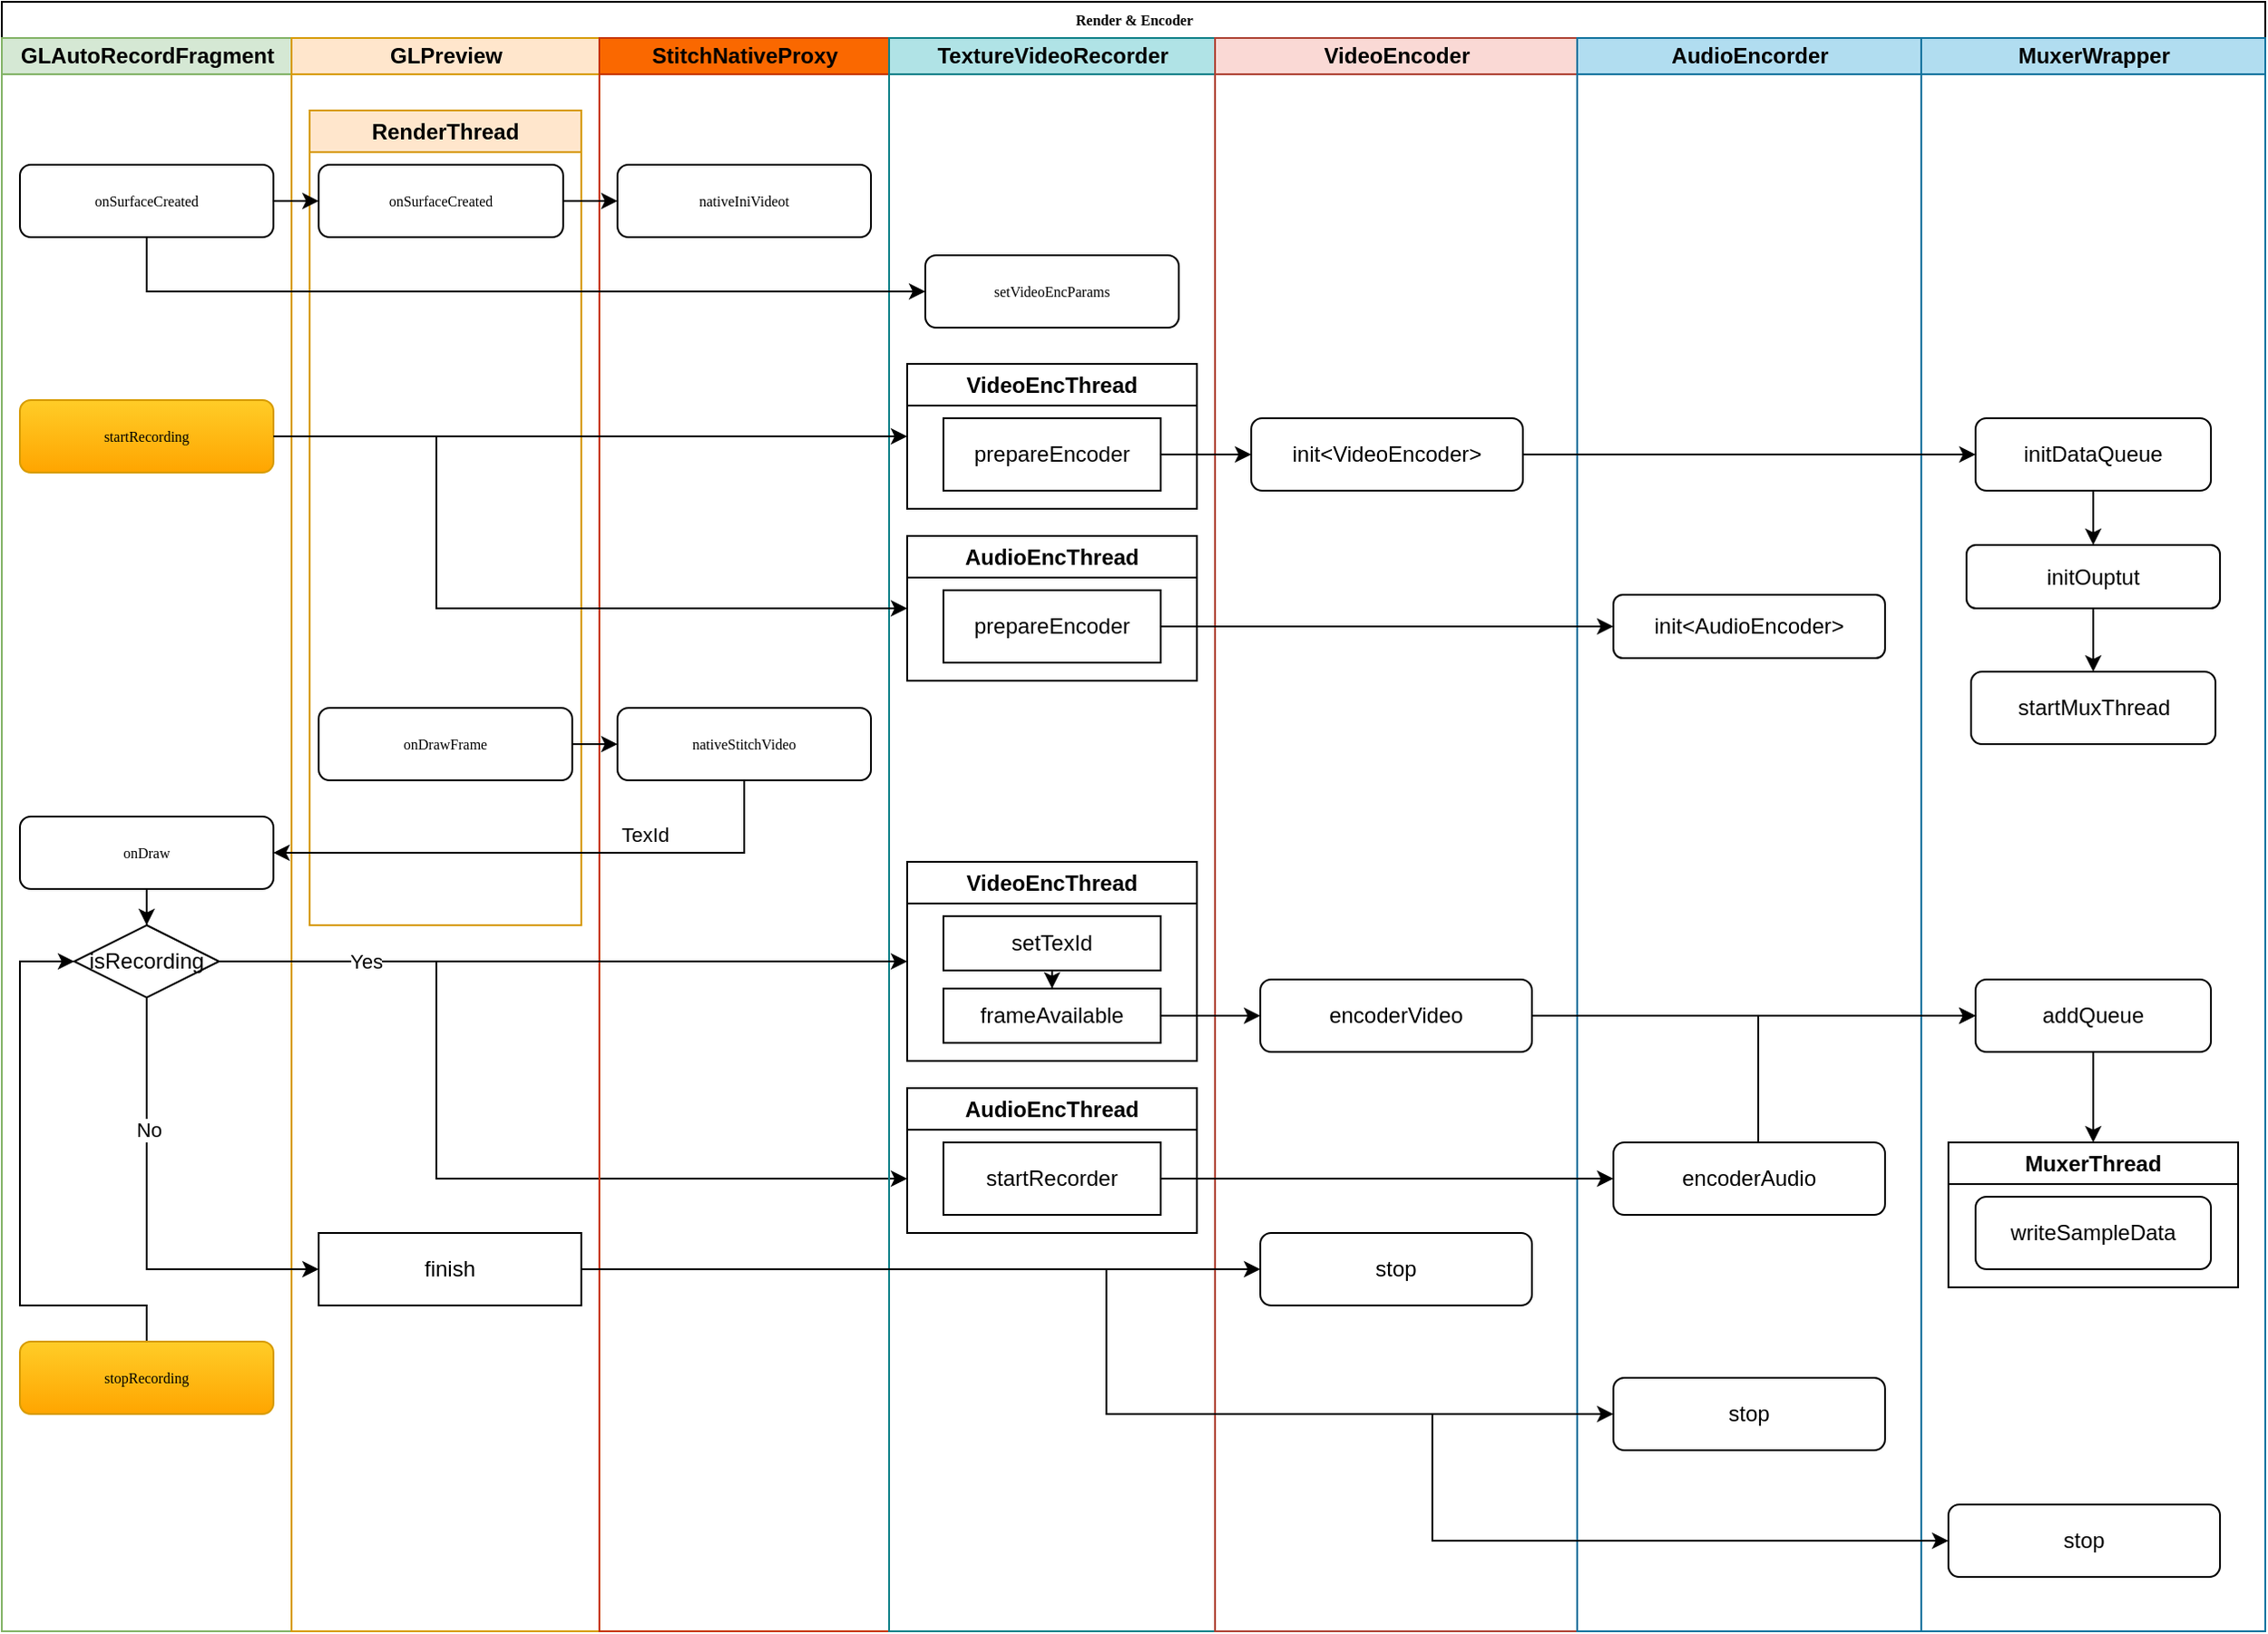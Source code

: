 <mxfile version="21.2.1" type="github">
  <diagram name="Page-1" id="74e2e168-ea6b-b213-b513-2b3c1d86103e">
    <mxGraphModel dx="1041" dy="629" grid="1" gridSize="10" guides="1" tooltips="1" connect="1" arrows="1" fold="1" page="1" pageScale="1" pageWidth="1100" pageHeight="850" background="none" math="0" shadow="0">
      <root>
        <mxCell id="0" />
        <mxCell id="1" parent="0" />
        <mxCell id="77e6c97f196da883-1" value="Render &amp;amp; Encoder" style="swimlane;html=1;childLayout=stackLayout;startSize=20;rounded=0;shadow=0;labelBackgroundColor=none;strokeWidth=1;fontFamily=Verdana;fontSize=8;align=center;" parent="1" vertex="1">
          <mxGeometry x="60" y="50" width="1250" height="900" as="geometry" />
        </mxCell>
        <mxCell id="77e6c97f196da883-2" value="GLAutoRecordFragment" style="swimlane;html=1;startSize=20;fillColor=#d5e8d4;strokeColor=#82b366;" parent="77e6c97f196da883-1" vertex="1">
          <mxGeometry y="20" width="160" height="880" as="geometry" />
        </mxCell>
        <mxCell id="bkTRhVgPfacqsqEbZmdu-5" value="onSurfaceCreated" style="rounded=1;whiteSpace=wrap;html=1;shadow=0;labelBackgroundColor=none;strokeWidth=1;fontFamily=Verdana;fontSize=8;align=center;" parent="77e6c97f196da883-2" vertex="1">
          <mxGeometry x="10" y="70" width="140" height="40" as="geometry" />
        </mxCell>
        <mxCell id="zp5Qo14pw51d7T9lpBWM-46" style="edgeStyle=orthogonalEdgeStyle;rounded=0;orthogonalLoop=1;jettySize=auto;html=1;entryX=0.5;entryY=0;entryDx=0;entryDy=0;" edge="1" parent="77e6c97f196da883-2" source="zp5Qo14pw51d7T9lpBWM-17" target="zp5Qo14pw51d7T9lpBWM-45">
          <mxGeometry relative="1" as="geometry" />
        </mxCell>
        <mxCell id="zp5Qo14pw51d7T9lpBWM-17" value="onDraw" style="rounded=1;whiteSpace=wrap;html=1;shadow=0;labelBackgroundColor=none;strokeWidth=1;fontFamily=Verdana;fontSize=8;align=center;" vertex="1" parent="77e6c97f196da883-2">
          <mxGeometry x="10" y="430" width="140" height="40" as="geometry" />
        </mxCell>
        <mxCell id="zp5Qo14pw51d7T9lpBWM-31" value="startRecording" style="rounded=1;whiteSpace=wrap;html=1;shadow=0;labelBackgroundColor=none;strokeWidth=1;fontFamily=Verdana;fontSize=8;align=center;fillColor=#ffcd28;gradientColor=#ffa500;strokeColor=#d79b00;" vertex="1" parent="77e6c97f196da883-2">
          <mxGeometry x="10" y="200" width="140" height="40" as="geometry" />
        </mxCell>
        <mxCell id="zp5Qo14pw51d7T9lpBWM-71" style="edgeStyle=orthogonalEdgeStyle;rounded=0;orthogonalLoop=1;jettySize=auto;html=1;" edge="1" parent="77e6c97f196da883-2" source="zp5Qo14pw51d7T9lpBWM-45">
          <mxGeometry relative="1" as="geometry">
            <mxPoint x="500" y="630" as="targetPoint" />
            <Array as="points">
              <mxPoint x="240" y="510" />
              <mxPoint x="240" y="630" />
            </Array>
          </mxGeometry>
        </mxCell>
        <mxCell id="zp5Qo14pw51d7T9lpBWM-45" value="isRecording" style="rhombus;whiteSpace=wrap;html=1;" vertex="1" parent="77e6c97f196da883-2">
          <mxGeometry x="40" y="490" width="80" height="40" as="geometry" />
        </mxCell>
        <mxCell id="zp5Qo14pw51d7T9lpBWM-94" style="edgeStyle=orthogonalEdgeStyle;rounded=0;orthogonalLoop=1;jettySize=auto;html=1;entryX=0;entryY=0.5;entryDx=0;entryDy=0;" edge="1" parent="77e6c97f196da883-2" source="zp5Qo14pw51d7T9lpBWM-90" target="zp5Qo14pw51d7T9lpBWM-45">
          <mxGeometry relative="1" as="geometry">
            <Array as="points">
              <mxPoint x="80" y="700" />
              <mxPoint x="10" y="700" />
              <mxPoint x="10" y="510" />
            </Array>
          </mxGeometry>
        </mxCell>
        <mxCell id="zp5Qo14pw51d7T9lpBWM-90" value="stopRecording" style="rounded=1;whiteSpace=wrap;html=1;shadow=0;labelBackgroundColor=none;strokeWidth=1;fontFamily=Verdana;fontSize=8;align=center;fillColor=#ffcd28;gradientColor=#ffa500;strokeColor=#d79b00;" vertex="1" parent="77e6c97f196da883-2">
          <mxGeometry x="10" y="720" width="140" height="40" as="geometry" />
        </mxCell>
        <mxCell id="77e6c97f196da883-3" value="GLPreview" style="swimlane;html=1;startSize=20;fillColor=#ffe6cc;strokeColor=#d79b00;" parent="77e6c97f196da883-1" vertex="1">
          <mxGeometry x="160" y="20" width="170" height="880" as="geometry" />
        </mxCell>
        <mxCell id="bkTRhVgPfacqsqEbZmdu-4" value="RenderThread" style="swimlane;whiteSpace=wrap;html=1;fillColor=#ffe6cc;strokeColor=#d79b00;" parent="77e6c97f196da883-3" vertex="1">
          <mxGeometry x="10" y="40" width="150" height="450" as="geometry" />
        </mxCell>
        <mxCell id="bkTRhVgPfacqsqEbZmdu-3" value="onSurfaceCreated" style="rounded=1;whiteSpace=wrap;html=1;shadow=0;labelBackgroundColor=none;strokeWidth=1;fontFamily=Verdana;fontSize=8;align=center;" parent="bkTRhVgPfacqsqEbZmdu-4" vertex="1">
          <mxGeometry x="5" y="30" width="135" height="40" as="geometry" />
        </mxCell>
        <mxCell id="bkTRhVgPfacqsqEbZmdu-13" value="onDrawFrame" style="rounded=1;whiteSpace=wrap;html=1;shadow=0;labelBackgroundColor=none;strokeWidth=1;fontFamily=Verdana;fontSize=8;align=center;" parent="bkTRhVgPfacqsqEbZmdu-4" vertex="1">
          <mxGeometry x="5" y="330" width="140" height="40" as="geometry" />
        </mxCell>
        <mxCell id="zp5Qo14pw51d7T9lpBWM-48" value="finish" style="rounded=0;whiteSpace=wrap;html=1;" vertex="1" parent="77e6c97f196da883-3">
          <mxGeometry x="15" y="660" width="145" height="40" as="geometry" />
        </mxCell>
        <mxCell id="77e6c97f196da883-4" value="StitchNativeProxy" style="swimlane;html=1;startSize=20;fillColor=#fa6800;strokeColor=#C73500;fontColor=#000000;" parent="77e6c97f196da883-1" vertex="1">
          <mxGeometry x="330" y="20" width="160" height="880" as="geometry" />
        </mxCell>
        <mxCell id="bkTRhVgPfacqsqEbZmdu-14" value="nativeIniVideot" style="rounded=1;whiteSpace=wrap;html=1;shadow=0;labelBackgroundColor=none;strokeWidth=1;fontFamily=Verdana;fontSize=8;align=center;" parent="77e6c97f196da883-4" vertex="1">
          <mxGeometry x="10" y="70" width="140" height="40" as="geometry" />
        </mxCell>
        <mxCell id="zp5Qo14pw51d7T9lpBWM-10" value="nativeStitchVideo" style="rounded=1;whiteSpace=wrap;html=1;shadow=0;labelBackgroundColor=none;strokeWidth=1;fontFamily=Verdana;fontSize=8;align=center;" vertex="1" parent="77e6c97f196da883-4">
          <mxGeometry x="10" y="370" width="140" height="40" as="geometry" />
        </mxCell>
        <mxCell id="77e6c97f196da883-5" value="TextureVideoRecorder" style="swimlane;html=1;startSize=20;fillColor=#b0e3e6;strokeColor=#0e8088;" parent="77e6c97f196da883-1" vertex="1">
          <mxGeometry x="490" y="20" width="180" height="880" as="geometry" />
        </mxCell>
        <mxCell id="bkTRhVgPfacqsqEbZmdu-10" value="setVideoEncParams" style="rounded=1;whiteSpace=wrap;html=1;shadow=0;labelBackgroundColor=none;strokeWidth=1;fontFamily=Verdana;fontSize=8;align=center;" parent="77e6c97f196da883-5" vertex="1">
          <mxGeometry x="20" y="120" width="140" height="40" as="geometry" />
        </mxCell>
        <mxCell id="zp5Qo14pw51d7T9lpBWM-35" value="VideoEncThread" style="swimlane;whiteSpace=wrap;html=1;" vertex="1" parent="77e6c97f196da883-5">
          <mxGeometry x="10" y="180" width="160" height="80" as="geometry" />
        </mxCell>
        <mxCell id="zp5Qo14pw51d7T9lpBWM-36" value="prepareEncoder" style="whiteSpace=wrap;html=1;" vertex="1" parent="zp5Qo14pw51d7T9lpBWM-35">
          <mxGeometry x="20" y="30" width="120" height="40" as="geometry" />
        </mxCell>
        <mxCell id="zp5Qo14pw51d7T9lpBWM-50" value="VideoEncThread" style="swimlane;whiteSpace=wrap;html=1;" vertex="1" parent="77e6c97f196da883-5">
          <mxGeometry x="10" y="455" width="160" height="110" as="geometry" />
        </mxCell>
        <mxCell id="zp5Qo14pw51d7T9lpBWM-56" style="edgeStyle=orthogonalEdgeStyle;rounded=0;orthogonalLoop=1;jettySize=auto;html=1;entryX=0.5;entryY=0;entryDx=0;entryDy=0;" edge="1" parent="zp5Qo14pw51d7T9lpBWM-50" source="zp5Qo14pw51d7T9lpBWM-51" target="zp5Qo14pw51d7T9lpBWM-52">
          <mxGeometry relative="1" as="geometry" />
        </mxCell>
        <mxCell id="zp5Qo14pw51d7T9lpBWM-51" value="setTexId" style="whiteSpace=wrap;html=1;" vertex="1" parent="zp5Qo14pw51d7T9lpBWM-50">
          <mxGeometry x="20" y="30" width="120" height="30" as="geometry" />
        </mxCell>
        <mxCell id="zp5Qo14pw51d7T9lpBWM-52" value="frameAvailable" style="whiteSpace=wrap;html=1;" vertex="1" parent="zp5Qo14pw51d7T9lpBWM-50">
          <mxGeometry x="20" y="70" width="120" height="30" as="geometry" />
        </mxCell>
        <mxCell id="zp5Qo14pw51d7T9lpBWM-62" value="AudioEncThread" style="swimlane;whiteSpace=wrap;html=1;" vertex="1" parent="77e6c97f196da883-5">
          <mxGeometry x="10" y="275" width="160" height="80" as="geometry" />
        </mxCell>
        <mxCell id="zp5Qo14pw51d7T9lpBWM-63" value="prepareEncoder" style="whiteSpace=wrap;html=1;" vertex="1" parent="zp5Qo14pw51d7T9lpBWM-62">
          <mxGeometry x="20" y="30" width="120" height="40" as="geometry" />
        </mxCell>
        <mxCell id="zp5Qo14pw51d7T9lpBWM-68" value="AudioEncThread" style="swimlane;whiteSpace=wrap;html=1;" vertex="1" parent="77e6c97f196da883-5">
          <mxGeometry x="10" y="580" width="160" height="80" as="geometry" />
        </mxCell>
        <mxCell id="zp5Qo14pw51d7T9lpBWM-69" value="startRecorder" style="whiteSpace=wrap;html=1;" vertex="1" parent="zp5Qo14pw51d7T9lpBWM-68">
          <mxGeometry x="20" y="30" width="120" height="40" as="geometry" />
        </mxCell>
        <mxCell id="77e6c97f196da883-6" value="VideoEncoder" style="swimlane;html=1;startSize=20;fillColor=#fad9d5;strokeColor=#ae4132;" parent="77e6c97f196da883-1" vertex="1">
          <mxGeometry x="670" y="20" width="200" height="880" as="geometry" />
        </mxCell>
        <mxCell id="zp5Qo14pw51d7T9lpBWM-38" value="init&amp;lt;VideoEncoder&amp;gt;" style="rounded=1;whiteSpace=wrap;html=1;" vertex="1" parent="77e6c97f196da883-6">
          <mxGeometry x="20" y="210" width="150" height="40" as="geometry" />
        </mxCell>
        <mxCell id="zp5Qo14pw51d7T9lpBWM-57" value="encoderVideo" style="rounded=1;whiteSpace=wrap;html=1;" vertex="1" parent="77e6c97f196da883-6">
          <mxGeometry x="25" y="520" width="150" height="40" as="geometry" />
        </mxCell>
        <mxCell id="zp5Qo14pw51d7T9lpBWM-97" value="stop" style="rounded=1;whiteSpace=wrap;html=1;" vertex="1" parent="77e6c97f196da883-6">
          <mxGeometry x="25" y="660" width="150" height="40" as="geometry" />
        </mxCell>
        <mxCell id="bkTRhVgPfacqsqEbZmdu-6" value="" style="edgeStyle=orthogonalEdgeStyle;rounded=0;orthogonalLoop=1;jettySize=auto;html=1;" parent="77e6c97f196da883-1" source="bkTRhVgPfacqsqEbZmdu-5" target="bkTRhVgPfacqsqEbZmdu-3" edge="1">
          <mxGeometry relative="1" as="geometry" />
        </mxCell>
        <mxCell id="bkTRhVgPfacqsqEbZmdu-11" style="edgeStyle=orthogonalEdgeStyle;rounded=0;orthogonalLoop=1;jettySize=auto;html=1;entryX=0;entryY=0.5;entryDx=0;entryDy=0;" parent="77e6c97f196da883-1" source="bkTRhVgPfacqsqEbZmdu-5" target="bkTRhVgPfacqsqEbZmdu-10" edge="1">
          <mxGeometry relative="1" as="geometry">
            <Array as="points">
              <mxPoint x="80" y="160" />
            </Array>
          </mxGeometry>
        </mxCell>
        <mxCell id="bkTRhVgPfacqsqEbZmdu-15" value="" style="edgeStyle=orthogonalEdgeStyle;rounded=0;orthogonalLoop=1;jettySize=auto;html=1;" parent="77e6c97f196da883-1" source="bkTRhVgPfacqsqEbZmdu-3" target="bkTRhVgPfacqsqEbZmdu-14" edge="1">
          <mxGeometry relative="1" as="geometry" />
        </mxCell>
        <mxCell id="zp5Qo14pw51d7T9lpBWM-11" style="edgeStyle=orthogonalEdgeStyle;rounded=0;orthogonalLoop=1;jettySize=auto;html=1;entryX=0;entryY=0.5;entryDx=0;entryDy=0;" edge="1" parent="77e6c97f196da883-1" source="bkTRhVgPfacqsqEbZmdu-13" target="zp5Qo14pw51d7T9lpBWM-10">
          <mxGeometry relative="1" as="geometry" />
        </mxCell>
        <mxCell id="77e6c97f196da883-7" value="AudioEncorder" style="swimlane;html=1;startSize=20;fillColor=#b1ddf0;strokeColor=#10739e;" parent="77e6c97f196da883-1" vertex="1">
          <mxGeometry x="870" y="20" width="190" height="880" as="geometry" />
        </mxCell>
        <mxCell id="zp5Qo14pw51d7T9lpBWM-59" value="init&amp;lt;AudioEncoder&amp;gt;" style="rounded=1;whiteSpace=wrap;html=1;" vertex="1" parent="77e6c97f196da883-7">
          <mxGeometry x="20" y="307.5" width="150" height="35" as="geometry" />
        </mxCell>
        <mxCell id="zp5Qo14pw51d7T9lpBWM-72" value="encoderAudio" style="rounded=1;whiteSpace=wrap;html=1;" vertex="1" parent="77e6c97f196da883-7">
          <mxGeometry x="20" y="610" width="150" height="40" as="geometry" />
        </mxCell>
        <mxCell id="zp5Qo14pw51d7T9lpBWM-98" value="stop" style="rounded=1;whiteSpace=wrap;html=1;" vertex="1" parent="77e6c97f196da883-7">
          <mxGeometry x="20" y="740" width="150" height="40" as="geometry" />
        </mxCell>
        <mxCell id="zp5Qo14pw51d7T9lpBWM-33" value="MuxerWrapper" style="swimlane;html=1;startSize=20;fillColor=#b1ddf0;strokeColor=#10739e;" vertex="1" parent="77e6c97f196da883-1">
          <mxGeometry x="1060" y="20" width="190" height="880" as="geometry" />
        </mxCell>
        <mxCell id="zp5Qo14pw51d7T9lpBWM-79" style="edgeStyle=orthogonalEdgeStyle;rounded=0;orthogonalLoop=1;jettySize=auto;html=1;entryX=0.5;entryY=0;entryDx=0;entryDy=0;" edge="1" parent="zp5Qo14pw51d7T9lpBWM-33" source="zp5Qo14pw51d7T9lpBWM-75" target="zp5Qo14pw51d7T9lpBWM-77">
          <mxGeometry relative="1" as="geometry" />
        </mxCell>
        <mxCell id="zp5Qo14pw51d7T9lpBWM-75" value="initDataQueue" style="rounded=1;whiteSpace=wrap;html=1;" vertex="1" parent="zp5Qo14pw51d7T9lpBWM-33">
          <mxGeometry x="30" y="210" width="130" height="40" as="geometry" />
        </mxCell>
        <mxCell id="zp5Qo14pw51d7T9lpBWM-85" style="edgeStyle=orthogonalEdgeStyle;rounded=0;orthogonalLoop=1;jettySize=auto;html=1;entryX=0.5;entryY=0;entryDx=0;entryDy=0;" edge="1" parent="zp5Qo14pw51d7T9lpBWM-33" source="zp5Qo14pw51d7T9lpBWM-76" target="zp5Qo14pw51d7T9lpBWM-84">
          <mxGeometry relative="1" as="geometry" />
        </mxCell>
        <mxCell id="zp5Qo14pw51d7T9lpBWM-76" value="addQueue" style="rounded=1;whiteSpace=wrap;html=1;" vertex="1" parent="zp5Qo14pw51d7T9lpBWM-33">
          <mxGeometry x="30" y="520" width="130" height="40" as="geometry" />
        </mxCell>
        <mxCell id="zp5Qo14pw51d7T9lpBWM-87" value="" style="edgeStyle=orthogonalEdgeStyle;rounded=0;orthogonalLoop=1;jettySize=auto;html=1;" edge="1" parent="zp5Qo14pw51d7T9lpBWM-33" source="zp5Qo14pw51d7T9lpBWM-77" target="zp5Qo14pw51d7T9lpBWM-86">
          <mxGeometry relative="1" as="geometry" />
        </mxCell>
        <mxCell id="zp5Qo14pw51d7T9lpBWM-77" value="initOuptut" style="rounded=1;whiteSpace=wrap;html=1;" vertex="1" parent="zp5Qo14pw51d7T9lpBWM-33">
          <mxGeometry x="25" y="280" width="140" height="35" as="geometry" />
        </mxCell>
        <mxCell id="zp5Qo14pw51d7T9lpBWM-84" value="MuxerThread" style="swimlane;whiteSpace=wrap;html=1;" vertex="1" parent="zp5Qo14pw51d7T9lpBWM-33">
          <mxGeometry x="15" y="610" width="160" height="80" as="geometry" />
        </mxCell>
        <mxCell id="zp5Qo14pw51d7T9lpBWM-82" value="writeSampleData" style="rounded=1;whiteSpace=wrap;html=1;" vertex="1" parent="zp5Qo14pw51d7T9lpBWM-84">
          <mxGeometry x="15" y="30" width="130" height="40" as="geometry" />
        </mxCell>
        <mxCell id="zp5Qo14pw51d7T9lpBWM-86" value="startMuxThread" style="whiteSpace=wrap;html=1;rounded=1;" vertex="1" parent="zp5Qo14pw51d7T9lpBWM-33">
          <mxGeometry x="27.5" y="350" width="135" height="40" as="geometry" />
        </mxCell>
        <mxCell id="zp5Qo14pw51d7T9lpBWM-101" value="stop" style="rounded=1;whiteSpace=wrap;html=1;" vertex="1" parent="zp5Qo14pw51d7T9lpBWM-33">
          <mxGeometry x="15" y="810" width="150" height="40" as="geometry" />
        </mxCell>
        <mxCell id="zp5Qo14pw51d7T9lpBWM-40" style="edgeStyle=orthogonalEdgeStyle;rounded=0;orthogonalLoop=1;jettySize=auto;html=1;entryX=0;entryY=0.5;entryDx=0;entryDy=0;" edge="1" parent="77e6c97f196da883-1" source="zp5Qo14pw51d7T9lpBWM-36" target="zp5Qo14pw51d7T9lpBWM-38">
          <mxGeometry relative="1" as="geometry" />
        </mxCell>
        <mxCell id="zp5Qo14pw51d7T9lpBWM-42" style="edgeStyle=orthogonalEdgeStyle;rounded=0;orthogonalLoop=1;jettySize=auto;html=1;entryX=0;entryY=0.5;entryDx=0;entryDy=0;" edge="1" parent="77e6c97f196da883-1" source="zp5Qo14pw51d7T9lpBWM-31" target="zp5Qo14pw51d7T9lpBWM-35">
          <mxGeometry relative="1" as="geometry" />
        </mxCell>
        <mxCell id="zp5Qo14pw51d7T9lpBWM-58" style="edgeStyle=orthogonalEdgeStyle;rounded=0;orthogonalLoop=1;jettySize=auto;html=1;entryX=0;entryY=0.5;entryDx=0;entryDy=0;" edge="1" parent="77e6c97f196da883-1" source="zp5Qo14pw51d7T9lpBWM-52" target="zp5Qo14pw51d7T9lpBWM-57">
          <mxGeometry relative="1" as="geometry" />
        </mxCell>
        <mxCell id="zp5Qo14pw51d7T9lpBWM-64" style="edgeStyle=orthogonalEdgeStyle;rounded=0;orthogonalLoop=1;jettySize=auto;html=1;entryX=0;entryY=0.5;entryDx=0;entryDy=0;" edge="1" parent="77e6c97f196da883-1" source="zp5Qo14pw51d7T9lpBWM-63" target="zp5Qo14pw51d7T9lpBWM-59">
          <mxGeometry relative="1" as="geometry">
            <mxPoint x="810" y="345" as="targetPoint" />
          </mxGeometry>
        </mxCell>
        <mxCell id="zp5Qo14pw51d7T9lpBWM-66" style="edgeStyle=orthogonalEdgeStyle;rounded=0;orthogonalLoop=1;jettySize=auto;html=1;entryX=0;entryY=0.5;entryDx=0;entryDy=0;" edge="1" parent="77e6c97f196da883-1" source="zp5Qo14pw51d7T9lpBWM-45" target="zp5Qo14pw51d7T9lpBWM-50">
          <mxGeometry relative="1" as="geometry" />
        </mxCell>
        <mxCell id="zp5Qo14pw51d7T9lpBWM-67" value="Yes" style="edgeLabel;html=1;align=center;verticalAlign=middle;resizable=0;points=[];" vertex="1" connectable="0" parent="zp5Qo14pw51d7T9lpBWM-66">
          <mxGeometry x="-0.161" y="3" relative="1" as="geometry">
            <mxPoint x="-79" y="3" as="offset" />
          </mxGeometry>
        </mxCell>
        <mxCell id="zp5Qo14pw51d7T9lpBWM-73" style="edgeStyle=orthogonalEdgeStyle;rounded=0;orthogonalLoop=1;jettySize=auto;html=1;entryX=0;entryY=0.5;entryDx=0;entryDy=0;" edge="1" parent="77e6c97f196da883-1" source="zp5Qo14pw51d7T9lpBWM-69" target="zp5Qo14pw51d7T9lpBWM-72">
          <mxGeometry relative="1" as="geometry">
            <mxPoint x="800" y="650" as="targetPoint" />
          </mxGeometry>
        </mxCell>
        <mxCell id="zp5Qo14pw51d7T9lpBWM-74" style="edgeStyle=orthogonalEdgeStyle;rounded=0;orthogonalLoop=1;jettySize=auto;html=1;entryX=0;entryY=0.5;entryDx=0;entryDy=0;" edge="1" parent="77e6c97f196da883-1" source="zp5Qo14pw51d7T9lpBWM-31" target="zp5Qo14pw51d7T9lpBWM-62">
          <mxGeometry relative="1" as="geometry">
            <Array as="points">
              <mxPoint x="240" y="240" />
              <mxPoint x="240" y="335" />
            </Array>
          </mxGeometry>
        </mxCell>
        <mxCell id="zp5Qo14pw51d7T9lpBWM-78" style="edgeStyle=orthogonalEdgeStyle;rounded=0;orthogonalLoop=1;jettySize=auto;html=1;" edge="1" parent="77e6c97f196da883-1" source="zp5Qo14pw51d7T9lpBWM-38" target="zp5Qo14pw51d7T9lpBWM-75">
          <mxGeometry relative="1" as="geometry" />
        </mxCell>
        <mxCell id="zp5Qo14pw51d7T9lpBWM-80" style="edgeStyle=orthogonalEdgeStyle;rounded=0;orthogonalLoop=1;jettySize=auto;html=1;" edge="1" parent="77e6c97f196da883-1" source="zp5Qo14pw51d7T9lpBWM-57" target="zp5Qo14pw51d7T9lpBWM-76">
          <mxGeometry relative="1" as="geometry" />
        </mxCell>
        <mxCell id="zp5Qo14pw51d7T9lpBWM-81" style="edgeStyle=orthogonalEdgeStyle;rounded=0;orthogonalLoop=1;jettySize=auto;html=1;entryX=0;entryY=0.5;entryDx=0;entryDy=0;" edge="1" parent="77e6c97f196da883-1" source="zp5Qo14pw51d7T9lpBWM-72" target="zp5Qo14pw51d7T9lpBWM-76">
          <mxGeometry relative="1" as="geometry">
            <mxPoint x="965" y="560" as="targetPoint" />
            <Array as="points">
              <mxPoint x="970" y="560" />
            </Array>
          </mxGeometry>
        </mxCell>
        <mxCell id="zp5Qo14pw51d7T9lpBWM-88" style="edgeStyle=orthogonalEdgeStyle;rounded=0;orthogonalLoop=1;jettySize=auto;html=1;entryX=1;entryY=0.5;entryDx=0;entryDy=0;" edge="1" parent="77e6c97f196da883-1" source="zp5Qo14pw51d7T9lpBWM-10" target="zp5Qo14pw51d7T9lpBWM-17">
          <mxGeometry relative="1" as="geometry">
            <Array as="points">
              <mxPoint x="410" y="470" />
            </Array>
          </mxGeometry>
        </mxCell>
        <mxCell id="zp5Qo14pw51d7T9lpBWM-89" value="TexId" style="edgeLabel;html=1;align=center;verticalAlign=middle;resizable=0;points=[];" vertex="1" connectable="0" parent="zp5Qo14pw51d7T9lpBWM-88">
          <mxGeometry x="-0.363" y="1" relative="1" as="geometry">
            <mxPoint y="-11" as="offset" />
          </mxGeometry>
        </mxCell>
        <mxCell id="zp5Qo14pw51d7T9lpBWM-95" style="edgeStyle=orthogonalEdgeStyle;rounded=0;orthogonalLoop=1;jettySize=auto;html=1;entryX=0;entryY=0.5;entryDx=0;entryDy=0;" edge="1" parent="77e6c97f196da883-1" source="zp5Qo14pw51d7T9lpBWM-45" target="zp5Qo14pw51d7T9lpBWM-48">
          <mxGeometry relative="1" as="geometry">
            <Array as="points">
              <mxPoint x="80" y="700" />
            </Array>
          </mxGeometry>
        </mxCell>
        <mxCell id="zp5Qo14pw51d7T9lpBWM-96" value="No" style="edgeLabel;html=1;align=center;verticalAlign=middle;resizable=0;points=[];" vertex="1" connectable="0" parent="zp5Qo14pw51d7T9lpBWM-95">
          <mxGeometry x="-0.407" y="1" relative="1" as="geometry">
            <mxPoint as="offset" />
          </mxGeometry>
        </mxCell>
        <mxCell id="zp5Qo14pw51d7T9lpBWM-99" style="edgeStyle=orthogonalEdgeStyle;rounded=0;orthogonalLoop=1;jettySize=auto;html=1;entryX=0;entryY=0.5;entryDx=0;entryDy=0;" edge="1" parent="77e6c97f196da883-1" source="zp5Qo14pw51d7T9lpBWM-48" target="zp5Qo14pw51d7T9lpBWM-97">
          <mxGeometry relative="1" as="geometry" />
        </mxCell>
        <mxCell id="zp5Qo14pw51d7T9lpBWM-100" style="edgeStyle=orthogonalEdgeStyle;rounded=0;orthogonalLoop=1;jettySize=auto;html=1;entryX=0;entryY=0.5;entryDx=0;entryDy=0;" edge="1" parent="77e6c97f196da883-1" source="zp5Qo14pw51d7T9lpBWM-48" target="zp5Qo14pw51d7T9lpBWM-98">
          <mxGeometry relative="1" as="geometry">
            <Array as="points">
              <mxPoint x="610" y="700" />
              <mxPoint x="610" y="780" />
            </Array>
          </mxGeometry>
        </mxCell>
        <mxCell id="zp5Qo14pw51d7T9lpBWM-102" style="edgeStyle=orthogonalEdgeStyle;rounded=0;orthogonalLoop=1;jettySize=auto;html=1;entryX=0;entryY=0.5;entryDx=0;entryDy=0;" edge="1" parent="77e6c97f196da883-1" source="zp5Qo14pw51d7T9lpBWM-48" target="zp5Qo14pw51d7T9lpBWM-101">
          <mxGeometry relative="1" as="geometry">
            <Array as="points">
              <mxPoint x="610" y="700" />
              <mxPoint x="610" y="780" />
              <mxPoint x="790" y="780" />
              <mxPoint x="790" y="850" />
            </Array>
          </mxGeometry>
        </mxCell>
      </root>
    </mxGraphModel>
  </diagram>
</mxfile>
